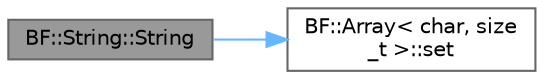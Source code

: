 digraph "BF::String::String"
{
 // LATEX_PDF_SIZE
  bgcolor="transparent";
  edge [fontname=Helvetica,fontsize=10,labelfontname=Helvetica,labelfontsize=10];
  node [fontname=Helvetica,fontsize=10,shape=box,height=0.2,width=0.4];
  rankdir="LR";
  Node1 [id="Node000001",label="BF::String::String",height=0.2,width=0.4,color="gray40", fillcolor="grey60", style="filled", fontcolor="black",tooltip=" "];
  Node1 -> Node2 [id="edge1_Node000001_Node000002",color="steelblue1",style="solid",tooltip=" "];
  Node2 [id="Node000002",label="BF::Array\< char, size\l_t \>::set",height=0.2,width=0.4,color="grey40", fillcolor="white", style="filled",URL="$d3/d15/classBF_1_1Array.html#a90bed7563e01c3dd406623495be7b902",tooltip=" "];
}
